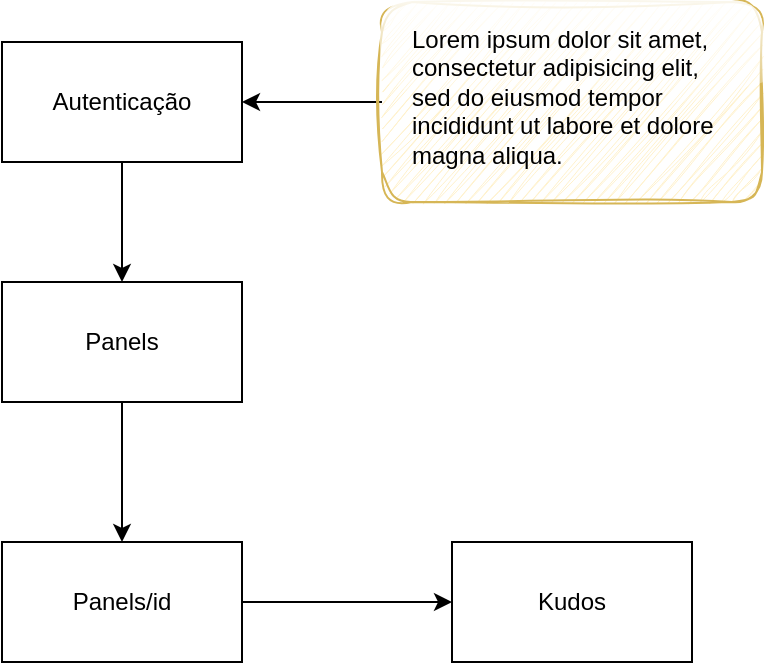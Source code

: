 <mxfile version="21.7.5" type="device">
  <diagram name="Page-1" id="-o7ySIpYyoJ9cUpSXN9H">
    <mxGraphModel dx="1364" dy="803" grid="1" gridSize="10" guides="1" tooltips="1" connect="1" arrows="1" fold="1" page="1" pageScale="1" pageWidth="850" pageHeight="1100" math="0" shadow="0">
      <root>
        <mxCell id="0" />
        <mxCell id="1" parent="0" />
        <mxCell id="-xsNIPRGNn4FhCSq07wE-5" style="edgeStyle=orthogonalEdgeStyle;rounded=0;orthogonalLoop=1;jettySize=auto;html=1;entryX=0.5;entryY=0;entryDx=0;entryDy=0;" edge="1" parent="1" source="-xsNIPRGNn4FhCSq07wE-1" target="-xsNIPRGNn4FhCSq07wE-2">
          <mxGeometry relative="1" as="geometry" />
        </mxCell>
        <mxCell id="-xsNIPRGNn4FhCSq07wE-1" value="Autenticação" style="rounded=0;whiteSpace=wrap;html=1;" vertex="1" parent="1">
          <mxGeometry x="130" y="80" width="120" height="60" as="geometry" />
        </mxCell>
        <mxCell id="-xsNIPRGNn4FhCSq07wE-6" style="edgeStyle=orthogonalEdgeStyle;rounded=0;orthogonalLoop=1;jettySize=auto;html=1;entryX=0.5;entryY=0;entryDx=0;entryDy=0;" edge="1" parent="1" source="-xsNIPRGNn4FhCSq07wE-2" target="-xsNIPRGNn4FhCSq07wE-3">
          <mxGeometry relative="1" as="geometry" />
        </mxCell>
        <mxCell id="-xsNIPRGNn4FhCSq07wE-2" value="Panels" style="rounded=0;whiteSpace=wrap;html=1;" vertex="1" parent="1">
          <mxGeometry x="130" y="200" width="120" height="60" as="geometry" />
        </mxCell>
        <mxCell id="-xsNIPRGNn4FhCSq07wE-7" style="edgeStyle=orthogonalEdgeStyle;rounded=0;orthogonalLoop=1;jettySize=auto;html=1;entryX=0;entryY=0.5;entryDx=0;entryDy=0;" edge="1" parent="1" source="-xsNIPRGNn4FhCSq07wE-3" target="-xsNIPRGNn4FhCSq07wE-4">
          <mxGeometry relative="1" as="geometry" />
        </mxCell>
        <mxCell id="-xsNIPRGNn4FhCSq07wE-3" value="Panels/id" style="rounded=0;whiteSpace=wrap;html=1;" vertex="1" parent="1">
          <mxGeometry x="130" y="330" width="120" height="60" as="geometry" />
        </mxCell>
        <mxCell id="-xsNIPRGNn4FhCSq07wE-4" value="Kudos" style="rounded=0;whiteSpace=wrap;html=1;" vertex="1" parent="1">
          <mxGeometry x="355" y="330" width="120" height="60" as="geometry" />
        </mxCell>
        <mxCell id="-xsNIPRGNn4FhCSq07wE-9" style="edgeStyle=orthogonalEdgeStyle;rounded=0;orthogonalLoop=1;jettySize=auto;html=1;entryX=1;entryY=0.5;entryDx=0;entryDy=0;" edge="1" parent="1" source="-xsNIPRGNn4FhCSq07wE-8" target="-xsNIPRGNn4FhCSq07wE-1">
          <mxGeometry relative="1" as="geometry" />
        </mxCell>
        <mxCell id="-xsNIPRGNn4FhCSq07wE-8" value="&lt;p style=&quot;&quot;&gt;&lt;span style=&quot;background-color: initial; font-size: 12px; font-weight: normal;&quot;&gt;Lorem ipsum dolor sit amet, consectetur adipisicing elit, sed do eiusmod tempor incididunt ut labore et dolore magna aliqua.&lt;/span&gt;&lt;/p&gt;" style="text;html=1;strokeColor=#d6b656;fillColor=#fff2cc;spacing=15;spacingTop=-20;whiteSpace=wrap;overflow=hidden;rounded=1;glass=1;shadow=0;sketch=1;curveFitting=1;jiggle=2;" vertex="1" parent="1">
          <mxGeometry x="320" y="60" width="190" height="100" as="geometry" />
        </mxCell>
      </root>
    </mxGraphModel>
  </diagram>
</mxfile>
